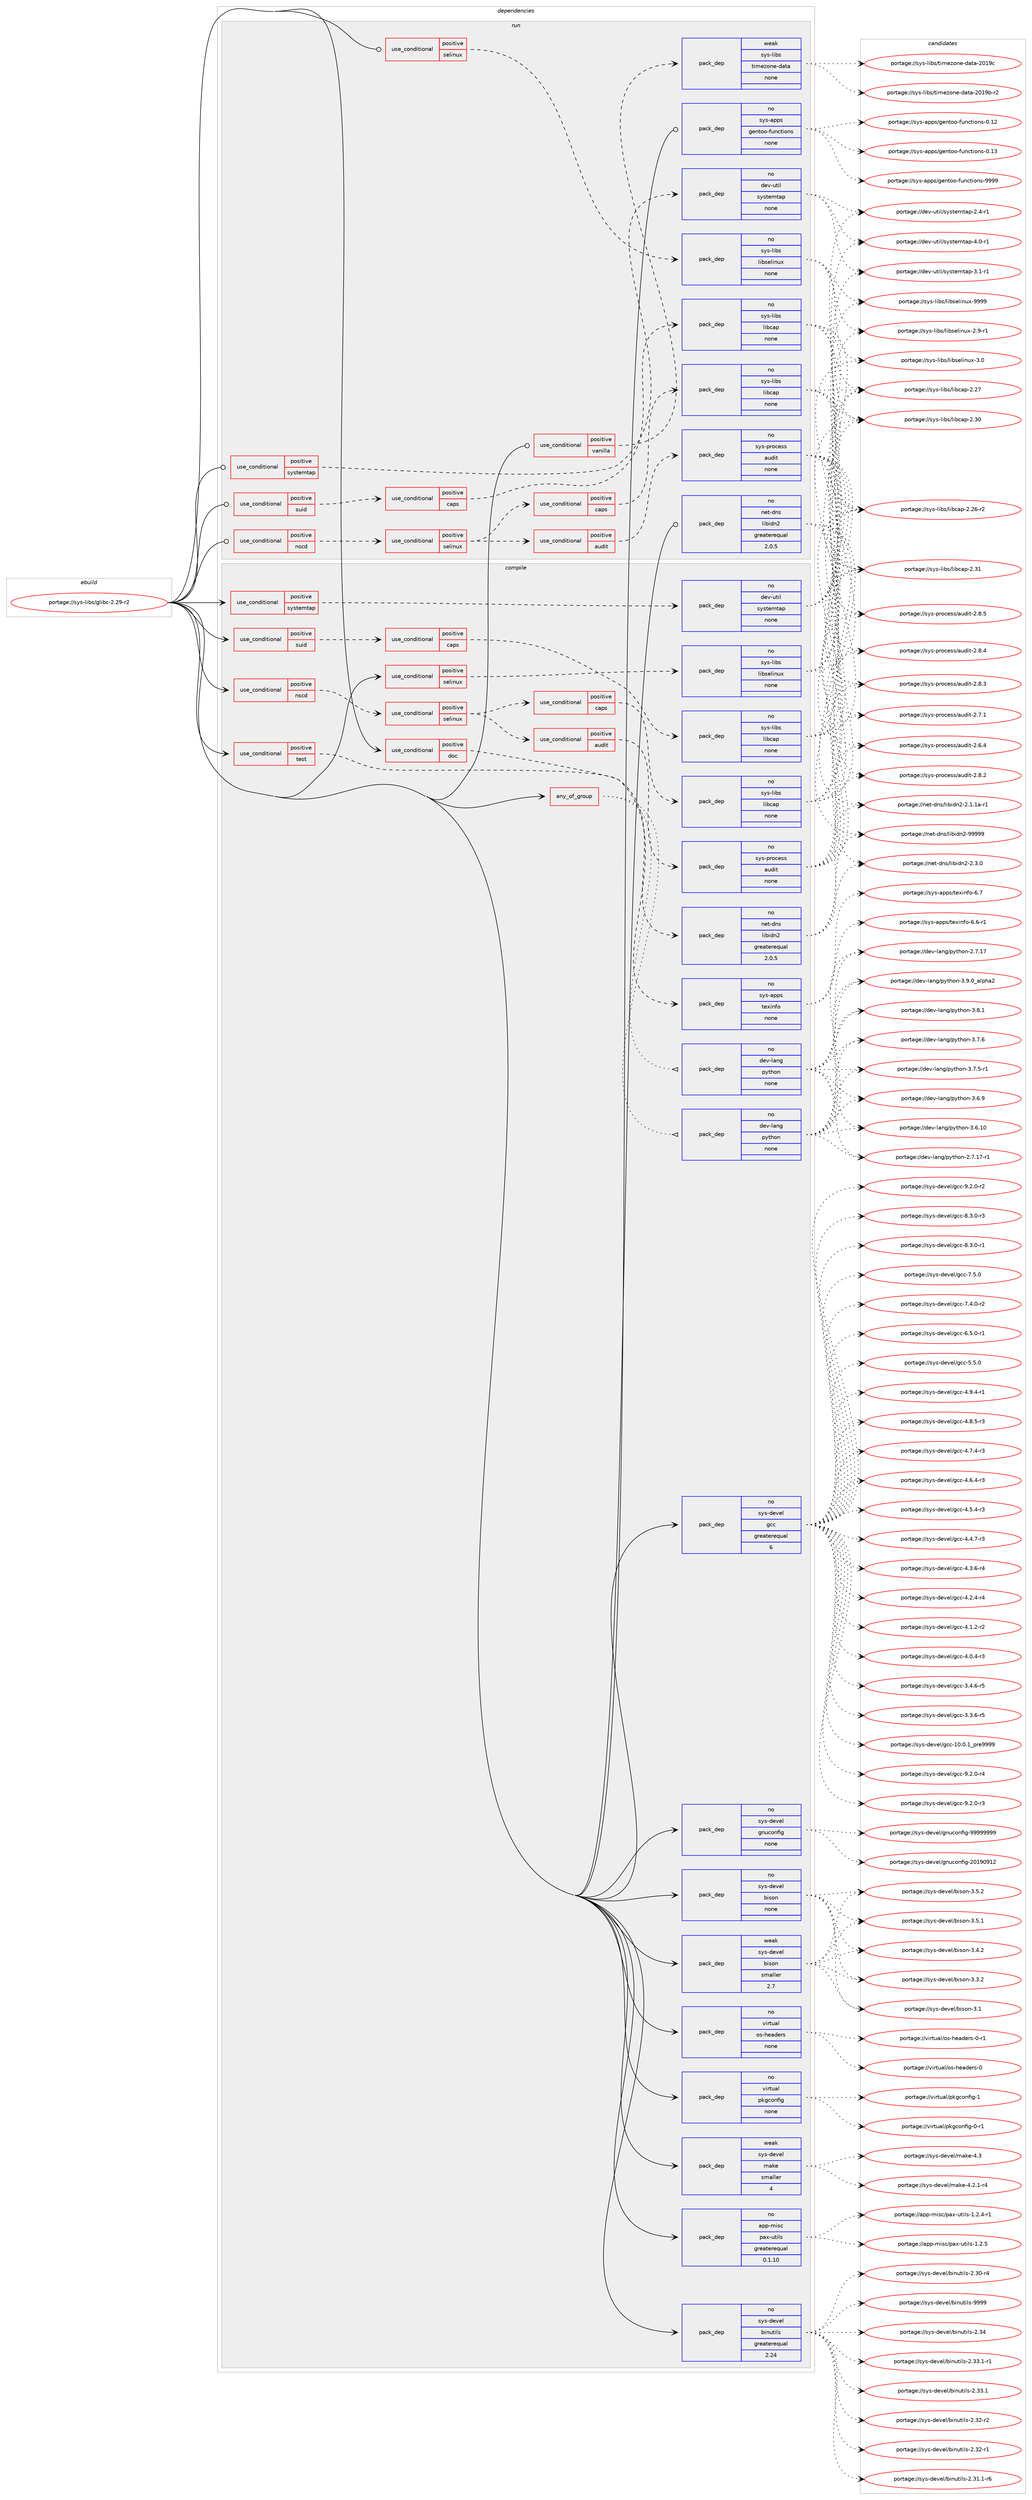 digraph prolog {

# *************
# Graph options
# *************

newrank=true;
concentrate=true;
compound=true;
graph [rankdir=LR,fontname=Helvetica,fontsize=10,ranksep=1.5];#, ranksep=2.5, nodesep=0.2];
edge  [arrowhead=vee];
node  [fontname=Helvetica,fontsize=10];

# **********
# The ebuild
# **********

subgraph cluster_leftcol {
color=gray;
rank=same;
label=<<i>ebuild</i>>;
id [label="portage://sys-libs/glibc-2.29-r2", color=red, width=4, href="../sys-libs/glibc-2.29-r2.svg"];
}

# ****************
# The dependencies
# ****************

subgraph cluster_midcol {
color=gray;
label=<<i>dependencies</i>>;
subgraph cluster_compile {
fillcolor="#eeeeee";
style=filled;
label=<<i>compile</i>>;
subgraph any913 {
dependency42768 [label=<<TABLE BORDER="0" CELLBORDER="1" CELLSPACING="0" CELLPADDING="4"><TR><TD CELLPADDING="10">any_of_group</TD></TR></TABLE>>, shape=none, color=red];subgraph pack33626 {
dependency42769 [label=<<TABLE BORDER="0" CELLBORDER="1" CELLSPACING="0" CELLPADDING="4" WIDTH="220"><TR><TD ROWSPAN="6" CELLPADDING="30">pack_dep</TD></TR><TR><TD WIDTH="110">no</TD></TR><TR><TD>dev-lang</TD></TR><TR><TD>python</TD></TR><TR><TD>none</TD></TR><TR><TD></TD></TR></TABLE>>, shape=none, color=blue];
}
dependency42768:e -> dependency42769:w [weight=20,style="dotted",arrowhead="oinv"];
subgraph pack33627 {
dependency42770 [label=<<TABLE BORDER="0" CELLBORDER="1" CELLSPACING="0" CELLPADDING="4" WIDTH="220"><TR><TD ROWSPAN="6" CELLPADDING="30">pack_dep</TD></TR><TR><TD WIDTH="110">no</TD></TR><TR><TD>dev-lang</TD></TR><TR><TD>python</TD></TR><TR><TD>none</TD></TR><TR><TD></TD></TR></TABLE>>, shape=none, color=blue];
}
dependency42768:e -> dependency42770:w [weight=20,style="dotted",arrowhead="oinv"];
}
id:e -> dependency42768:w [weight=20,style="solid",arrowhead="vee"];
subgraph cond8173 {
dependency42771 [label=<<TABLE BORDER="0" CELLBORDER="1" CELLSPACING="0" CELLPADDING="4"><TR><TD ROWSPAN="3" CELLPADDING="10">use_conditional</TD></TR><TR><TD>positive</TD></TR><TR><TD>doc</TD></TR></TABLE>>, shape=none, color=red];
subgraph pack33628 {
dependency42772 [label=<<TABLE BORDER="0" CELLBORDER="1" CELLSPACING="0" CELLPADDING="4" WIDTH="220"><TR><TD ROWSPAN="6" CELLPADDING="30">pack_dep</TD></TR><TR><TD WIDTH="110">no</TD></TR><TR><TD>sys-apps</TD></TR><TR><TD>texinfo</TD></TR><TR><TD>none</TD></TR><TR><TD></TD></TR></TABLE>>, shape=none, color=blue];
}
dependency42771:e -> dependency42772:w [weight=20,style="dashed",arrowhead="vee"];
}
id:e -> dependency42771:w [weight=20,style="solid",arrowhead="vee"];
subgraph cond8174 {
dependency42773 [label=<<TABLE BORDER="0" CELLBORDER="1" CELLSPACING="0" CELLPADDING="4"><TR><TD ROWSPAN="3" CELLPADDING="10">use_conditional</TD></TR><TR><TD>positive</TD></TR><TR><TD>nscd</TD></TR></TABLE>>, shape=none, color=red];
subgraph cond8175 {
dependency42774 [label=<<TABLE BORDER="0" CELLBORDER="1" CELLSPACING="0" CELLPADDING="4"><TR><TD ROWSPAN="3" CELLPADDING="10">use_conditional</TD></TR><TR><TD>positive</TD></TR><TR><TD>selinux</TD></TR></TABLE>>, shape=none, color=red];
subgraph cond8176 {
dependency42775 [label=<<TABLE BORDER="0" CELLBORDER="1" CELLSPACING="0" CELLPADDING="4"><TR><TD ROWSPAN="3" CELLPADDING="10">use_conditional</TD></TR><TR><TD>positive</TD></TR><TR><TD>audit</TD></TR></TABLE>>, shape=none, color=red];
subgraph pack33629 {
dependency42776 [label=<<TABLE BORDER="0" CELLBORDER="1" CELLSPACING="0" CELLPADDING="4" WIDTH="220"><TR><TD ROWSPAN="6" CELLPADDING="30">pack_dep</TD></TR><TR><TD WIDTH="110">no</TD></TR><TR><TD>sys-process</TD></TR><TR><TD>audit</TD></TR><TR><TD>none</TD></TR><TR><TD></TD></TR></TABLE>>, shape=none, color=blue];
}
dependency42775:e -> dependency42776:w [weight=20,style="dashed",arrowhead="vee"];
}
dependency42774:e -> dependency42775:w [weight=20,style="dashed",arrowhead="vee"];
subgraph cond8177 {
dependency42777 [label=<<TABLE BORDER="0" CELLBORDER="1" CELLSPACING="0" CELLPADDING="4"><TR><TD ROWSPAN="3" CELLPADDING="10">use_conditional</TD></TR><TR><TD>positive</TD></TR><TR><TD>caps</TD></TR></TABLE>>, shape=none, color=red];
subgraph pack33630 {
dependency42778 [label=<<TABLE BORDER="0" CELLBORDER="1" CELLSPACING="0" CELLPADDING="4" WIDTH="220"><TR><TD ROWSPAN="6" CELLPADDING="30">pack_dep</TD></TR><TR><TD WIDTH="110">no</TD></TR><TR><TD>sys-libs</TD></TR><TR><TD>libcap</TD></TR><TR><TD>none</TD></TR><TR><TD></TD></TR></TABLE>>, shape=none, color=blue];
}
dependency42777:e -> dependency42778:w [weight=20,style="dashed",arrowhead="vee"];
}
dependency42774:e -> dependency42777:w [weight=20,style="dashed",arrowhead="vee"];
}
dependency42773:e -> dependency42774:w [weight=20,style="dashed",arrowhead="vee"];
}
id:e -> dependency42773:w [weight=20,style="solid",arrowhead="vee"];
subgraph cond8178 {
dependency42779 [label=<<TABLE BORDER="0" CELLBORDER="1" CELLSPACING="0" CELLPADDING="4"><TR><TD ROWSPAN="3" CELLPADDING="10">use_conditional</TD></TR><TR><TD>positive</TD></TR><TR><TD>selinux</TD></TR></TABLE>>, shape=none, color=red];
subgraph pack33631 {
dependency42780 [label=<<TABLE BORDER="0" CELLBORDER="1" CELLSPACING="0" CELLPADDING="4" WIDTH="220"><TR><TD ROWSPAN="6" CELLPADDING="30">pack_dep</TD></TR><TR><TD WIDTH="110">no</TD></TR><TR><TD>sys-libs</TD></TR><TR><TD>libselinux</TD></TR><TR><TD>none</TD></TR><TR><TD></TD></TR></TABLE>>, shape=none, color=blue];
}
dependency42779:e -> dependency42780:w [weight=20,style="dashed",arrowhead="vee"];
}
id:e -> dependency42779:w [weight=20,style="solid",arrowhead="vee"];
subgraph cond8179 {
dependency42781 [label=<<TABLE BORDER="0" CELLBORDER="1" CELLSPACING="0" CELLPADDING="4"><TR><TD ROWSPAN="3" CELLPADDING="10">use_conditional</TD></TR><TR><TD>positive</TD></TR><TR><TD>suid</TD></TR></TABLE>>, shape=none, color=red];
subgraph cond8180 {
dependency42782 [label=<<TABLE BORDER="0" CELLBORDER="1" CELLSPACING="0" CELLPADDING="4"><TR><TD ROWSPAN="3" CELLPADDING="10">use_conditional</TD></TR><TR><TD>positive</TD></TR><TR><TD>caps</TD></TR></TABLE>>, shape=none, color=red];
subgraph pack33632 {
dependency42783 [label=<<TABLE BORDER="0" CELLBORDER="1" CELLSPACING="0" CELLPADDING="4" WIDTH="220"><TR><TD ROWSPAN="6" CELLPADDING="30">pack_dep</TD></TR><TR><TD WIDTH="110">no</TD></TR><TR><TD>sys-libs</TD></TR><TR><TD>libcap</TD></TR><TR><TD>none</TD></TR><TR><TD></TD></TR></TABLE>>, shape=none, color=blue];
}
dependency42782:e -> dependency42783:w [weight=20,style="dashed",arrowhead="vee"];
}
dependency42781:e -> dependency42782:w [weight=20,style="dashed",arrowhead="vee"];
}
id:e -> dependency42781:w [weight=20,style="solid",arrowhead="vee"];
subgraph cond8181 {
dependency42784 [label=<<TABLE BORDER="0" CELLBORDER="1" CELLSPACING="0" CELLPADDING="4"><TR><TD ROWSPAN="3" CELLPADDING="10">use_conditional</TD></TR><TR><TD>positive</TD></TR><TR><TD>systemtap</TD></TR></TABLE>>, shape=none, color=red];
subgraph pack33633 {
dependency42785 [label=<<TABLE BORDER="0" CELLBORDER="1" CELLSPACING="0" CELLPADDING="4" WIDTH="220"><TR><TD ROWSPAN="6" CELLPADDING="30">pack_dep</TD></TR><TR><TD WIDTH="110">no</TD></TR><TR><TD>dev-util</TD></TR><TR><TD>systemtap</TD></TR><TR><TD>none</TD></TR><TR><TD></TD></TR></TABLE>>, shape=none, color=blue];
}
dependency42784:e -> dependency42785:w [weight=20,style="dashed",arrowhead="vee"];
}
id:e -> dependency42784:w [weight=20,style="solid",arrowhead="vee"];
subgraph cond8182 {
dependency42786 [label=<<TABLE BORDER="0" CELLBORDER="1" CELLSPACING="0" CELLPADDING="4"><TR><TD ROWSPAN="3" CELLPADDING="10">use_conditional</TD></TR><TR><TD>positive</TD></TR><TR><TD>test</TD></TR></TABLE>>, shape=none, color=red];
subgraph pack33634 {
dependency42787 [label=<<TABLE BORDER="0" CELLBORDER="1" CELLSPACING="0" CELLPADDING="4" WIDTH="220"><TR><TD ROWSPAN="6" CELLPADDING="30">pack_dep</TD></TR><TR><TD WIDTH="110">no</TD></TR><TR><TD>net-dns</TD></TR><TR><TD>libidn2</TD></TR><TR><TD>greaterequal</TD></TR><TR><TD>2.0.5</TD></TR></TABLE>>, shape=none, color=blue];
}
dependency42786:e -> dependency42787:w [weight=20,style="dashed",arrowhead="vee"];
}
id:e -> dependency42786:w [weight=20,style="solid",arrowhead="vee"];
subgraph pack33635 {
dependency42788 [label=<<TABLE BORDER="0" CELLBORDER="1" CELLSPACING="0" CELLPADDING="4" WIDTH="220"><TR><TD ROWSPAN="6" CELLPADDING="30">pack_dep</TD></TR><TR><TD WIDTH="110">no</TD></TR><TR><TD>app-misc</TD></TR><TR><TD>pax-utils</TD></TR><TR><TD>greaterequal</TD></TR><TR><TD>0.1.10</TD></TR></TABLE>>, shape=none, color=blue];
}
id:e -> dependency42788:w [weight=20,style="solid",arrowhead="vee"];
subgraph pack33636 {
dependency42789 [label=<<TABLE BORDER="0" CELLBORDER="1" CELLSPACING="0" CELLPADDING="4" WIDTH="220"><TR><TD ROWSPAN="6" CELLPADDING="30">pack_dep</TD></TR><TR><TD WIDTH="110">no</TD></TR><TR><TD>sys-devel</TD></TR><TR><TD>binutils</TD></TR><TR><TD>greaterequal</TD></TR><TR><TD>2.24</TD></TR></TABLE>>, shape=none, color=blue];
}
id:e -> dependency42789:w [weight=20,style="solid",arrowhead="vee"];
subgraph pack33637 {
dependency42790 [label=<<TABLE BORDER="0" CELLBORDER="1" CELLSPACING="0" CELLPADDING="4" WIDTH="220"><TR><TD ROWSPAN="6" CELLPADDING="30">pack_dep</TD></TR><TR><TD WIDTH="110">no</TD></TR><TR><TD>sys-devel</TD></TR><TR><TD>bison</TD></TR><TR><TD>none</TD></TR><TR><TD></TD></TR></TABLE>>, shape=none, color=blue];
}
id:e -> dependency42790:w [weight=20,style="solid",arrowhead="vee"];
subgraph pack33638 {
dependency42791 [label=<<TABLE BORDER="0" CELLBORDER="1" CELLSPACING="0" CELLPADDING="4" WIDTH="220"><TR><TD ROWSPAN="6" CELLPADDING="30">pack_dep</TD></TR><TR><TD WIDTH="110">no</TD></TR><TR><TD>sys-devel</TD></TR><TR><TD>gcc</TD></TR><TR><TD>greaterequal</TD></TR><TR><TD>6</TD></TR></TABLE>>, shape=none, color=blue];
}
id:e -> dependency42791:w [weight=20,style="solid",arrowhead="vee"];
subgraph pack33639 {
dependency42792 [label=<<TABLE BORDER="0" CELLBORDER="1" CELLSPACING="0" CELLPADDING="4" WIDTH="220"><TR><TD ROWSPAN="6" CELLPADDING="30">pack_dep</TD></TR><TR><TD WIDTH="110">no</TD></TR><TR><TD>sys-devel</TD></TR><TR><TD>gnuconfig</TD></TR><TR><TD>none</TD></TR><TR><TD></TD></TR></TABLE>>, shape=none, color=blue];
}
id:e -> dependency42792:w [weight=20,style="solid",arrowhead="vee"];
subgraph pack33640 {
dependency42793 [label=<<TABLE BORDER="0" CELLBORDER="1" CELLSPACING="0" CELLPADDING="4" WIDTH="220"><TR><TD ROWSPAN="6" CELLPADDING="30">pack_dep</TD></TR><TR><TD WIDTH="110">no</TD></TR><TR><TD>virtual</TD></TR><TR><TD>os-headers</TD></TR><TR><TD>none</TD></TR><TR><TD></TD></TR></TABLE>>, shape=none, color=blue];
}
id:e -> dependency42793:w [weight=20,style="solid",arrowhead="vee"];
subgraph pack33641 {
dependency42794 [label=<<TABLE BORDER="0" CELLBORDER="1" CELLSPACING="0" CELLPADDING="4" WIDTH="220"><TR><TD ROWSPAN="6" CELLPADDING="30">pack_dep</TD></TR><TR><TD WIDTH="110">no</TD></TR><TR><TD>virtual</TD></TR><TR><TD>pkgconfig</TD></TR><TR><TD>none</TD></TR><TR><TD></TD></TR></TABLE>>, shape=none, color=blue];
}
id:e -> dependency42794:w [weight=20,style="solid",arrowhead="vee"];
subgraph pack33642 {
dependency42795 [label=<<TABLE BORDER="0" CELLBORDER="1" CELLSPACING="0" CELLPADDING="4" WIDTH="220"><TR><TD ROWSPAN="6" CELLPADDING="30">pack_dep</TD></TR><TR><TD WIDTH="110">weak</TD></TR><TR><TD>sys-devel</TD></TR><TR><TD>bison</TD></TR><TR><TD>smaller</TD></TR><TR><TD>2.7</TD></TR></TABLE>>, shape=none, color=blue];
}
id:e -> dependency42795:w [weight=20,style="solid",arrowhead="vee"];
subgraph pack33643 {
dependency42796 [label=<<TABLE BORDER="0" CELLBORDER="1" CELLSPACING="0" CELLPADDING="4" WIDTH="220"><TR><TD ROWSPAN="6" CELLPADDING="30">pack_dep</TD></TR><TR><TD WIDTH="110">weak</TD></TR><TR><TD>sys-devel</TD></TR><TR><TD>make</TD></TR><TR><TD>smaller</TD></TR><TR><TD>4</TD></TR></TABLE>>, shape=none, color=blue];
}
id:e -> dependency42796:w [weight=20,style="solid",arrowhead="vee"];
}
subgraph cluster_compileandrun {
fillcolor="#eeeeee";
style=filled;
label=<<i>compile and run</i>>;
}
subgraph cluster_run {
fillcolor="#eeeeee";
style=filled;
label=<<i>run</i>>;
subgraph cond8183 {
dependency42797 [label=<<TABLE BORDER="0" CELLBORDER="1" CELLSPACING="0" CELLPADDING="4"><TR><TD ROWSPAN="3" CELLPADDING="10">use_conditional</TD></TR><TR><TD>positive</TD></TR><TR><TD>nscd</TD></TR></TABLE>>, shape=none, color=red];
subgraph cond8184 {
dependency42798 [label=<<TABLE BORDER="0" CELLBORDER="1" CELLSPACING="0" CELLPADDING="4"><TR><TD ROWSPAN="3" CELLPADDING="10">use_conditional</TD></TR><TR><TD>positive</TD></TR><TR><TD>selinux</TD></TR></TABLE>>, shape=none, color=red];
subgraph cond8185 {
dependency42799 [label=<<TABLE BORDER="0" CELLBORDER="1" CELLSPACING="0" CELLPADDING="4"><TR><TD ROWSPAN="3" CELLPADDING="10">use_conditional</TD></TR><TR><TD>positive</TD></TR><TR><TD>audit</TD></TR></TABLE>>, shape=none, color=red];
subgraph pack33644 {
dependency42800 [label=<<TABLE BORDER="0" CELLBORDER="1" CELLSPACING="0" CELLPADDING="4" WIDTH="220"><TR><TD ROWSPAN="6" CELLPADDING="30">pack_dep</TD></TR><TR><TD WIDTH="110">no</TD></TR><TR><TD>sys-process</TD></TR><TR><TD>audit</TD></TR><TR><TD>none</TD></TR><TR><TD></TD></TR></TABLE>>, shape=none, color=blue];
}
dependency42799:e -> dependency42800:w [weight=20,style="dashed",arrowhead="vee"];
}
dependency42798:e -> dependency42799:w [weight=20,style="dashed",arrowhead="vee"];
subgraph cond8186 {
dependency42801 [label=<<TABLE BORDER="0" CELLBORDER="1" CELLSPACING="0" CELLPADDING="4"><TR><TD ROWSPAN="3" CELLPADDING="10">use_conditional</TD></TR><TR><TD>positive</TD></TR><TR><TD>caps</TD></TR></TABLE>>, shape=none, color=red];
subgraph pack33645 {
dependency42802 [label=<<TABLE BORDER="0" CELLBORDER="1" CELLSPACING="0" CELLPADDING="4" WIDTH="220"><TR><TD ROWSPAN="6" CELLPADDING="30">pack_dep</TD></TR><TR><TD WIDTH="110">no</TD></TR><TR><TD>sys-libs</TD></TR><TR><TD>libcap</TD></TR><TR><TD>none</TD></TR><TR><TD></TD></TR></TABLE>>, shape=none, color=blue];
}
dependency42801:e -> dependency42802:w [weight=20,style="dashed",arrowhead="vee"];
}
dependency42798:e -> dependency42801:w [weight=20,style="dashed",arrowhead="vee"];
}
dependency42797:e -> dependency42798:w [weight=20,style="dashed",arrowhead="vee"];
}
id:e -> dependency42797:w [weight=20,style="solid",arrowhead="odot"];
subgraph cond8187 {
dependency42803 [label=<<TABLE BORDER="0" CELLBORDER="1" CELLSPACING="0" CELLPADDING="4"><TR><TD ROWSPAN="3" CELLPADDING="10">use_conditional</TD></TR><TR><TD>positive</TD></TR><TR><TD>selinux</TD></TR></TABLE>>, shape=none, color=red];
subgraph pack33646 {
dependency42804 [label=<<TABLE BORDER="0" CELLBORDER="1" CELLSPACING="0" CELLPADDING="4" WIDTH="220"><TR><TD ROWSPAN="6" CELLPADDING="30">pack_dep</TD></TR><TR><TD WIDTH="110">no</TD></TR><TR><TD>sys-libs</TD></TR><TR><TD>libselinux</TD></TR><TR><TD>none</TD></TR><TR><TD></TD></TR></TABLE>>, shape=none, color=blue];
}
dependency42803:e -> dependency42804:w [weight=20,style="dashed",arrowhead="vee"];
}
id:e -> dependency42803:w [weight=20,style="solid",arrowhead="odot"];
subgraph cond8188 {
dependency42805 [label=<<TABLE BORDER="0" CELLBORDER="1" CELLSPACING="0" CELLPADDING="4"><TR><TD ROWSPAN="3" CELLPADDING="10">use_conditional</TD></TR><TR><TD>positive</TD></TR><TR><TD>suid</TD></TR></TABLE>>, shape=none, color=red];
subgraph cond8189 {
dependency42806 [label=<<TABLE BORDER="0" CELLBORDER="1" CELLSPACING="0" CELLPADDING="4"><TR><TD ROWSPAN="3" CELLPADDING="10">use_conditional</TD></TR><TR><TD>positive</TD></TR><TR><TD>caps</TD></TR></TABLE>>, shape=none, color=red];
subgraph pack33647 {
dependency42807 [label=<<TABLE BORDER="0" CELLBORDER="1" CELLSPACING="0" CELLPADDING="4" WIDTH="220"><TR><TD ROWSPAN="6" CELLPADDING="30">pack_dep</TD></TR><TR><TD WIDTH="110">no</TD></TR><TR><TD>sys-libs</TD></TR><TR><TD>libcap</TD></TR><TR><TD>none</TD></TR><TR><TD></TD></TR></TABLE>>, shape=none, color=blue];
}
dependency42806:e -> dependency42807:w [weight=20,style="dashed",arrowhead="vee"];
}
dependency42805:e -> dependency42806:w [weight=20,style="dashed",arrowhead="vee"];
}
id:e -> dependency42805:w [weight=20,style="solid",arrowhead="odot"];
subgraph cond8190 {
dependency42808 [label=<<TABLE BORDER="0" CELLBORDER="1" CELLSPACING="0" CELLPADDING="4"><TR><TD ROWSPAN="3" CELLPADDING="10">use_conditional</TD></TR><TR><TD>positive</TD></TR><TR><TD>systemtap</TD></TR></TABLE>>, shape=none, color=red];
subgraph pack33648 {
dependency42809 [label=<<TABLE BORDER="0" CELLBORDER="1" CELLSPACING="0" CELLPADDING="4" WIDTH="220"><TR><TD ROWSPAN="6" CELLPADDING="30">pack_dep</TD></TR><TR><TD WIDTH="110">no</TD></TR><TR><TD>dev-util</TD></TR><TR><TD>systemtap</TD></TR><TR><TD>none</TD></TR><TR><TD></TD></TR></TABLE>>, shape=none, color=blue];
}
dependency42808:e -> dependency42809:w [weight=20,style="dashed",arrowhead="vee"];
}
id:e -> dependency42808:w [weight=20,style="solid",arrowhead="odot"];
subgraph cond8191 {
dependency42810 [label=<<TABLE BORDER="0" CELLBORDER="1" CELLSPACING="0" CELLPADDING="4"><TR><TD ROWSPAN="3" CELLPADDING="10">use_conditional</TD></TR><TR><TD>positive</TD></TR><TR><TD>vanilla</TD></TR></TABLE>>, shape=none, color=red];
subgraph pack33649 {
dependency42811 [label=<<TABLE BORDER="0" CELLBORDER="1" CELLSPACING="0" CELLPADDING="4" WIDTH="220"><TR><TD ROWSPAN="6" CELLPADDING="30">pack_dep</TD></TR><TR><TD WIDTH="110">weak</TD></TR><TR><TD>sys-libs</TD></TR><TR><TD>timezone-data</TD></TR><TR><TD>none</TD></TR><TR><TD></TD></TR></TABLE>>, shape=none, color=blue];
}
dependency42810:e -> dependency42811:w [weight=20,style="dashed",arrowhead="vee"];
}
id:e -> dependency42810:w [weight=20,style="solid",arrowhead="odot"];
subgraph pack33650 {
dependency42812 [label=<<TABLE BORDER="0" CELLBORDER="1" CELLSPACING="0" CELLPADDING="4" WIDTH="220"><TR><TD ROWSPAN="6" CELLPADDING="30">pack_dep</TD></TR><TR><TD WIDTH="110">no</TD></TR><TR><TD>net-dns</TD></TR><TR><TD>libidn2</TD></TR><TR><TD>greaterequal</TD></TR><TR><TD>2.0.5</TD></TR></TABLE>>, shape=none, color=blue];
}
id:e -> dependency42812:w [weight=20,style="solid",arrowhead="odot"];
subgraph pack33651 {
dependency42813 [label=<<TABLE BORDER="0" CELLBORDER="1" CELLSPACING="0" CELLPADDING="4" WIDTH="220"><TR><TD ROWSPAN="6" CELLPADDING="30">pack_dep</TD></TR><TR><TD WIDTH="110">no</TD></TR><TR><TD>sys-apps</TD></TR><TR><TD>gentoo-functions</TD></TR><TR><TD>none</TD></TR><TR><TD></TD></TR></TABLE>>, shape=none, color=blue];
}
id:e -> dependency42813:w [weight=20,style="solid",arrowhead="odot"];
}
}

# **************
# The candidates
# **************

subgraph cluster_choices {
rank=same;
color=gray;
label=<<i>candidates</i>>;

subgraph choice33626 {
color=black;
nodesep=1;
choice10010111845108971101034711212111610411111045514657464895971081121049750 [label="portage://dev-lang/python-3.9.0_alpha2", color=red, width=4,href="../dev-lang/python-3.9.0_alpha2.svg"];
choice100101118451089711010347112121116104111110455146564649 [label="portage://dev-lang/python-3.8.1", color=red, width=4,href="../dev-lang/python-3.8.1.svg"];
choice100101118451089711010347112121116104111110455146554654 [label="portage://dev-lang/python-3.7.6", color=red, width=4,href="../dev-lang/python-3.7.6.svg"];
choice1001011184510897110103471121211161041111104551465546534511449 [label="portage://dev-lang/python-3.7.5-r1", color=red, width=4,href="../dev-lang/python-3.7.5-r1.svg"];
choice100101118451089711010347112121116104111110455146544657 [label="portage://dev-lang/python-3.6.9", color=red, width=4,href="../dev-lang/python-3.6.9.svg"];
choice10010111845108971101034711212111610411111045514654464948 [label="portage://dev-lang/python-3.6.10", color=red, width=4,href="../dev-lang/python-3.6.10.svg"];
choice100101118451089711010347112121116104111110455046554649554511449 [label="portage://dev-lang/python-2.7.17-r1", color=red, width=4,href="../dev-lang/python-2.7.17-r1.svg"];
choice10010111845108971101034711212111610411111045504655464955 [label="portage://dev-lang/python-2.7.17", color=red, width=4,href="../dev-lang/python-2.7.17.svg"];
dependency42769:e -> choice10010111845108971101034711212111610411111045514657464895971081121049750:w [style=dotted,weight="100"];
dependency42769:e -> choice100101118451089711010347112121116104111110455146564649:w [style=dotted,weight="100"];
dependency42769:e -> choice100101118451089711010347112121116104111110455146554654:w [style=dotted,weight="100"];
dependency42769:e -> choice1001011184510897110103471121211161041111104551465546534511449:w [style=dotted,weight="100"];
dependency42769:e -> choice100101118451089711010347112121116104111110455146544657:w [style=dotted,weight="100"];
dependency42769:e -> choice10010111845108971101034711212111610411111045514654464948:w [style=dotted,weight="100"];
dependency42769:e -> choice100101118451089711010347112121116104111110455046554649554511449:w [style=dotted,weight="100"];
dependency42769:e -> choice10010111845108971101034711212111610411111045504655464955:w [style=dotted,weight="100"];
}
subgraph choice33627 {
color=black;
nodesep=1;
choice10010111845108971101034711212111610411111045514657464895971081121049750 [label="portage://dev-lang/python-3.9.0_alpha2", color=red, width=4,href="../dev-lang/python-3.9.0_alpha2.svg"];
choice100101118451089711010347112121116104111110455146564649 [label="portage://dev-lang/python-3.8.1", color=red, width=4,href="../dev-lang/python-3.8.1.svg"];
choice100101118451089711010347112121116104111110455146554654 [label="portage://dev-lang/python-3.7.6", color=red, width=4,href="../dev-lang/python-3.7.6.svg"];
choice1001011184510897110103471121211161041111104551465546534511449 [label="portage://dev-lang/python-3.7.5-r1", color=red, width=4,href="../dev-lang/python-3.7.5-r1.svg"];
choice100101118451089711010347112121116104111110455146544657 [label="portage://dev-lang/python-3.6.9", color=red, width=4,href="../dev-lang/python-3.6.9.svg"];
choice10010111845108971101034711212111610411111045514654464948 [label="portage://dev-lang/python-3.6.10", color=red, width=4,href="../dev-lang/python-3.6.10.svg"];
choice100101118451089711010347112121116104111110455046554649554511449 [label="portage://dev-lang/python-2.7.17-r1", color=red, width=4,href="../dev-lang/python-2.7.17-r1.svg"];
choice10010111845108971101034711212111610411111045504655464955 [label="portage://dev-lang/python-2.7.17", color=red, width=4,href="../dev-lang/python-2.7.17.svg"];
dependency42770:e -> choice10010111845108971101034711212111610411111045514657464895971081121049750:w [style=dotted,weight="100"];
dependency42770:e -> choice100101118451089711010347112121116104111110455146564649:w [style=dotted,weight="100"];
dependency42770:e -> choice100101118451089711010347112121116104111110455146554654:w [style=dotted,weight="100"];
dependency42770:e -> choice1001011184510897110103471121211161041111104551465546534511449:w [style=dotted,weight="100"];
dependency42770:e -> choice100101118451089711010347112121116104111110455146544657:w [style=dotted,weight="100"];
dependency42770:e -> choice10010111845108971101034711212111610411111045514654464948:w [style=dotted,weight="100"];
dependency42770:e -> choice100101118451089711010347112121116104111110455046554649554511449:w [style=dotted,weight="100"];
dependency42770:e -> choice10010111845108971101034711212111610411111045504655464955:w [style=dotted,weight="100"];
}
subgraph choice33628 {
color=black;
nodesep=1;
choice11512111545971121121154711610112010511010211145544655 [label="portage://sys-apps/texinfo-6.7", color=red, width=4,href="../sys-apps/texinfo-6.7.svg"];
choice115121115459711211211547116101120105110102111455446544511449 [label="portage://sys-apps/texinfo-6.6-r1", color=red, width=4,href="../sys-apps/texinfo-6.6-r1.svg"];
dependency42772:e -> choice11512111545971121121154711610112010511010211145544655:w [style=dotted,weight="100"];
dependency42772:e -> choice115121115459711211211547116101120105110102111455446544511449:w [style=dotted,weight="100"];
}
subgraph choice33629 {
color=black;
nodesep=1;
choice11512111545112114111991011151154797117100105116455046564653 [label="portage://sys-process/audit-2.8.5", color=red, width=4,href="../sys-process/audit-2.8.5.svg"];
choice11512111545112114111991011151154797117100105116455046564652 [label="portage://sys-process/audit-2.8.4", color=red, width=4,href="../sys-process/audit-2.8.4.svg"];
choice11512111545112114111991011151154797117100105116455046564651 [label="portage://sys-process/audit-2.8.3", color=red, width=4,href="../sys-process/audit-2.8.3.svg"];
choice11512111545112114111991011151154797117100105116455046564650 [label="portage://sys-process/audit-2.8.2", color=red, width=4,href="../sys-process/audit-2.8.2.svg"];
choice11512111545112114111991011151154797117100105116455046554649 [label="portage://sys-process/audit-2.7.1", color=red, width=4,href="../sys-process/audit-2.7.1.svg"];
choice11512111545112114111991011151154797117100105116455046544652 [label="portage://sys-process/audit-2.6.4", color=red, width=4,href="../sys-process/audit-2.6.4.svg"];
dependency42776:e -> choice11512111545112114111991011151154797117100105116455046564653:w [style=dotted,weight="100"];
dependency42776:e -> choice11512111545112114111991011151154797117100105116455046564652:w [style=dotted,weight="100"];
dependency42776:e -> choice11512111545112114111991011151154797117100105116455046564651:w [style=dotted,weight="100"];
dependency42776:e -> choice11512111545112114111991011151154797117100105116455046564650:w [style=dotted,weight="100"];
dependency42776:e -> choice11512111545112114111991011151154797117100105116455046554649:w [style=dotted,weight="100"];
dependency42776:e -> choice11512111545112114111991011151154797117100105116455046544652:w [style=dotted,weight="100"];
}
subgraph choice33630 {
color=black;
nodesep=1;
choice1151211154510810598115471081059899971124550465149 [label="portage://sys-libs/libcap-2.31", color=red, width=4,href="../sys-libs/libcap-2.31.svg"];
choice1151211154510810598115471081059899971124550465148 [label="portage://sys-libs/libcap-2.30", color=red, width=4,href="../sys-libs/libcap-2.30.svg"];
choice1151211154510810598115471081059899971124550465055 [label="portage://sys-libs/libcap-2.27", color=red, width=4,href="../sys-libs/libcap-2.27.svg"];
choice11512111545108105981154710810598999711245504650544511450 [label="portage://sys-libs/libcap-2.26-r2", color=red, width=4,href="../sys-libs/libcap-2.26-r2.svg"];
dependency42778:e -> choice1151211154510810598115471081059899971124550465149:w [style=dotted,weight="100"];
dependency42778:e -> choice1151211154510810598115471081059899971124550465148:w [style=dotted,weight="100"];
dependency42778:e -> choice1151211154510810598115471081059899971124550465055:w [style=dotted,weight="100"];
dependency42778:e -> choice11512111545108105981154710810598999711245504650544511450:w [style=dotted,weight="100"];
}
subgraph choice33631 {
color=black;
nodesep=1;
choice115121115451081059811547108105981151011081051101171204557575757 [label="portage://sys-libs/libselinux-9999", color=red, width=4,href="../sys-libs/libselinux-9999.svg"];
choice1151211154510810598115471081059811510110810511011712045514648 [label="portage://sys-libs/libselinux-3.0", color=red, width=4,href="../sys-libs/libselinux-3.0.svg"];
choice11512111545108105981154710810598115101108105110117120455046574511449 [label="portage://sys-libs/libselinux-2.9-r1", color=red, width=4,href="../sys-libs/libselinux-2.9-r1.svg"];
dependency42780:e -> choice115121115451081059811547108105981151011081051101171204557575757:w [style=dotted,weight="100"];
dependency42780:e -> choice1151211154510810598115471081059811510110810511011712045514648:w [style=dotted,weight="100"];
dependency42780:e -> choice11512111545108105981154710810598115101108105110117120455046574511449:w [style=dotted,weight="100"];
}
subgraph choice33632 {
color=black;
nodesep=1;
choice1151211154510810598115471081059899971124550465149 [label="portage://sys-libs/libcap-2.31", color=red, width=4,href="../sys-libs/libcap-2.31.svg"];
choice1151211154510810598115471081059899971124550465148 [label="portage://sys-libs/libcap-2.30", color=red, width=4,href="../sys-libs/libcap-2.30.svg"];
choice1151211154510810598115471081059899971124550465055 [label="portage://sys-libs/libcap-2.27", color=red, width=4,href="../sys-libs/libcap-2.27.svg"];
choice11512111545108105981154710810598999711245504650544511450 [label="portage://sys-libs/libcap-2.26-r2", color=red, width=4,href="../sys-libs/libcap-2.26-r2.svg"];
dependency42783:e -> choice1151211154510810598115471081059899971124550465149:w [style=dotted,weight="100"];
dependency42783:e -> choice1151211154510810598115471081059899971124550465148:w [style=dotted,weight="100"];
dependency42783:e -> choice1151211154510810598115471081059899971124550465055:w [style=dotted,weight="100"];
dependency42783:e -> choice11512111545108105981154710810598999711245504650544511450:w [style=dotted,weight="100"];
}
subgraph choice33633 {
color=black;
nodesep=1;
choice100101118451171161051084711512111511610110911697112455246484511449 [label="portage://dev-util/systemtap-4.0-r1", color=red, width=4,href="../dev-util/systemtap-4.0-r1.svg"];
choice100101118451171161051084711512111511610110911697112455146494511449 [label="portage://dev-util/systemtap-3.1-r1", color=red, width=4,href="../dev-util/systemtap-3.1-r1.svg"];
choice100101118451171161051084711512111511610110911697112455046524511449 [label="portage://dev-util/systemtap-2.4-r1", color=red, width=4,href="../dev-util/systemtap-2.4-r1.svg"];
dependency42785:e -> choice100101118451171161051084711512111511610110911697112455246484511449:w [style=dotted,weight="100"];
dependency42785:e -> choice100101118451171161051084711512111511610110911697112455146494511449:w [style=dotted,weight="100"];
dependency42785:e -> choice100101118451171161051084711512111511610110911697112455046524511449:w [style=dotted,weight="100"];
}
subgraph choice33634 {
color=black;
nodesep=1;
choice11010111645100110115471081059810510011050455757575757 [label="portage://net-dns/libidn2-99999", color=red, width=4,href="../net-dns/libidn2-99999.svg"];
choice11010111645100110115471081059810510011050455046514648 [label="portage://net-dns/libidn2-2.3.0", color=red, width=4,href="../net-dns/libidn2-2.3.0.svg"];
choice11010111645100110115471081059810510011050455046494649974511449 [label="portage://net-dns/libidn2-2.1.1a-r1", color=red, width=4,href="../net-dns/libidn2-2.1.1a-r1.svg"];
dependency42787:e -> choice11010111645100110115471081059810510011050455757575757:w [style=dotted,weight="100"];
dependency42787:e -> choice11010111645100110115471081059810510011050455046514648:w [style=dotted,weight="100"];
dependency42787:e -> choice11010111645100110115471081059810510011050455046494649974511449:w [style=dotted,weight="100"];
}
subgraph choice33635 {
color=black;
nodesep=1;
choice971121124510910511599471129712045117116105108115454946504653 [label="portage://app-misc/pax-utils-1.2.5", color=red, width=4,href="../app-misc/pax-utils-1.2.5.svg"];
choice9711211245109105115994711297120451171161051081154549465046524511449 [label="portage://app-misc/pax-utils-1.2.4-r1", color=red, width=4,href="../app-misc/pax-utils-1.2.4-r1.svg"];
dependency42788:e -> choice971121124510910511599471129712045117116105108115454946504653:w [style=dotted,weight="100"];
dependency42788:e -> choice9711211245109105115994711297120451171161051081154549465046524511449:w [style=dotted,weight="100"];
}
subgraph choice33636 {
color=black;
nodesep=1;
choice1151211154510010111810110847981051101171161051081154557575757 [label="portage://sys-devel/binutils-9999", color=red, width=4,href="../sys-devel/binutils-9999.svg"];
choice1151211154510010111810110847981051101171161051081154550465152 [label="portage://sys-devel/binutils-2.34", color=red, width=4,href="../sys-devel/binutils-2.34.svg"];
choice115121115451001011181011084798105110117116105108115455046515146494511449 [label="portage://sys-devel/binutils-2.33.1-r1", color=red, width=4,href="../sys-devel/binutils-2.33.1-r1.svg"];
choice11512111545100101118101108479810511011711610510811545504651514649 [label="portage://sys-devel/binutils-2.33.1", color=red, width=4,href="../sys-devel/binutils-2.33.1.svg"];
choice11512111545100101118101108479810511011711610510811545504651504511450 [label="portage://sys-devel/binutils-2.32-r2", color=red, width=4,href="../sys-devel/binutils-2.32-r2.svg"];
choice11512111545100101118101108479810511011711610510811545504651504511449 [label="portage://sys-devel/binutils-2.32-r1", color=red, width=4,href="../sys-devel/binutils-2.32-r1.svg"];
choice115121115451001011181011084798105110117116105108115455046514946494511454 [label="portage://sys-devel/binutils-2.31.1-r6", color=red, width=4,href="../sys-devel/binutils-2.31.1-r6.svg"];
choice11512111545100101118101108479810511011711610510811545504651484511452 [label="portage://sys-devel/binutils-2.30-r4", color=red, width=4,href="../sys-devel/binutils-2.30-r4.svg"];
dependency42789:e -> choice1151211154510010111810110847981051101171161051081154557575757:w [style=dotted,weight="100"];
dependency42789:e -> choice1151211154510010111810110847981051101171161051081154550465152:w [style=dotted,weight="100"];
dependency42789:e -> choice115121115451001011181011084798105110117116105108115455046515146494511449:w [style=dotted,weight="100"];
dependency42789:e -> choice11512111545100101118101108479810511011711610510811545504651514649:w [style=dotted,weight="100"];
dependency42789:e -> choice11512111545100101118101108479810511011711610510811545504651504511450:w [style=dotted,weight="100"];
dependency42789:e -> choice11512111545100101118101108479810511011711610510811545504651504511449:w [style=dotted,weight="100"];
dependency42789:e -> choice115121115451001011181011084798105110117116105108115455046514946494511454:w [style=dotted,weight="100"];
dependency42789:e -> choice11512111545100101118101108479810511011711610510811545504651484511452:w [style=dotted,weight="100"];
}
subgraph choice33637 {
color=black;
nodesep=1;
choice115121115451001011181011084798105115111110455146534650 [label="portage://sys-devel/bison-3.5.2", color=red, width=4,href="../sys-devel/bison-3.5.2.svg"];
choice115121115451001011181011084798105115111110455146534649 [label="portage://sys-devel/bison-3.5.1", color=red, width=4,href="../sys-devel/bison-3.5.1.svg"];
choice115121115451001011181011084798105115111110455146524650 [label="portage://sys-devel/bison-3.4.2", color=red, width=4,href="../sys-devel/bison-3.4.2.svg"];
choice115121115451001011181011084798105115111110455146514650 [label="portage://sys-devel/bison-3.3.2", color=red, width=4,href="../sys-devel/bison-3.3.2.svg"];
choice11512111545100101118101108479810511511111045514649 [label="portage://sys-devel/bison-3.1", color=red, width=4,href="../sys-devel/bison-3.1.svg"];
dependency42790:e -> choice115121115451001011181011084798105115111110455146534650:w [style=dotted,weight="100"];
dependency42790:e -> choice115121115451001011181011084798105115111110455146534649:w [style=dotted,weight="100"];
dependency42790:e -> choice115121115451001011181011084798105115111110455146524650:w [style=dotted,weight="100"];
dependency42790:e -> choice115121115451001011181011084798105115111110455146514650:w [style=dotted,weight="100"];
dependency42790:e -> choice11512111545100101118101108479810511511111045514649:w [style=dotted,weight="100"];
}
subgraph choice33638 {
color=black;
nodesep=1;
choice115121115451001011181011084710399994557465046484511452 [label="portage://sys-devel/gcc-9.2.0-r4", color=red, width=4,href="../sys-devel/gcc-9.2.0-r4.svg"];
choice115121115451001011181011084710399994557465046484511451 [label="portage://sys-devel/gcc-9.2.0-r3", color=red, width=4,href="../sys-devel/gcc-9.2.0-r3.svg"];
choice115121115451001011181011084710399994557465046484511450 [label="portage://sys-devel/gcc-9.2.0-r2", color=red, width=4,href="../sys-devel/gcc-9.2.0-r2.svg"];
choice115121115451001011181011084710399994556465146484511451 [label="portage://sys-devel/gcc-8.3.0-r3", color=red, width=4,href="../sys-devel/gcc-8.3.0-r3.svg"];
choice115121115451001011181011084710399994556465146484511449 [label="portage://sys-devel/gcc-8.3.0-r1", color=red, width=4,href="../sys-devel/gcc-8.3.0-r1.svg"];
choice11512111545100101118101108471039999455546534648 [label="portage://sys-devel/gcc-7.5.0", color=red, width=4,href="../sys-devel/gcc-7.5.0.svg"];
choice115121115451001011181011084710399994555465246484511450 [label="portage://sys-devel/gcc-7.4.0-r2", color=red, width=4,href="../sys-devel/gcc-7.4.0-r2.svg"];
choice115121115451001011181011084710399994554465346484511449 [label="portage://sys-devel/gcc-6.5.0-r1", color=red, width=4,href="../sys-devel/gcc-6.5.0-r1.svg"];
choice11512111545100101118101108471039999455346534648 [label="portage://sys-devel/gcc-5.5.0", color=red, width=4,href="../sys-devel/gcc-5.5.0.svg"];
choice115121115451001011181011084710399994552465746524511449 [label="portage://sys-devel/gcc-4.9.4-r1", color=red, width=4,href="../sys-devel/gcc-4.9.4-r1.svg"];
choice115121115451001011181011084710399994552465646534511451 [label="portage://sys-devel/gcc-4.8.5-r3", color=red, width=4,href="../sys-devel/gcc-4.8.5-r3.svg"];
choice115121115451001011181011084710399994552465546524511451 [label="portage://sys-devel/gcc-4.7.4-r3", color=red, width=4,href="../sys-devel/gcc-4.7.4-r3.svg"];
choice115121115451001011181011084710399994552465446524511451 [label="portage://sys-devel/gcc-4.6.4-r3", color=red, width=4,href="../sys-devel/gcc-4.6.4-r3.svg"];
choice115121115451001011181011084710399994552465346524511451 [label="portage://sys-devel/gcc-4.5.4-r3", color=red, width=4,href="../sys-devel/gcc-4.5.4-r3.svg"];
choice115121115451001011181011084710399994552465246554511451 [label="portage://sys-devel/gcc-4.4.7-r3", color=red, width=4,href="../sys-devel/gcc-4.4.7-r3.svg"];
choice115121115451001011181011084710399994552465146544511452 [label="portage://sys-devel/gcc-4.3.6-r4", color=red, width=4,href="../sys-devel/gcc-4.3.6-r4.svg"];
choice115121115451001011181011084710399994552465046524511452 [label="portage://sys-devel/gcc-4.2.4-r4", color=red, width=4,href="../sys-devel/gcc-4.2.4-r4.svg"];
choice115121115451001011181011084710399994552464946504511450 [label="portage://sys-devel/gcc-4.1.2-r2", color=red, width=4,href="../sys-devel/gcc-4.1.2-r2.svg"];
choice115121115451001011181011084710399994552464846524511451 [label="portage://sys-devel/gcc-4.0.4-r3", color=red, width=4,href="../sys-devel/gcc-4.0.4-r3.svg"];
choice115121115451001011181011084710399994551465246544511453 [label="portage://sys-devel/gcc-3.4.6-r5", color=red, width=4,href="../sys-devel/gcc-3.4.6-r5.svg"];
choice115121115451001011181011084710399994551465146544511453 [label="portage://sys-devel/gcc-3.3.6-r5", color=red, width=4,href="../sys-devel/gcc-3.3.6-r5.svg"];
choice11512111545100101118101108471039999454948464846499511211410157575757 [label="portage://sys-devel/gcc-10.0.1_pre9999", color=red, width=4,href="../sys-devel/gcc-10.0.1_pre9999.svg"];
dependency42791:e -> choice115121115451001011181011084710399994557465046484511452:w [style=dotted,weight="100"];
dependency42791:e -> choice115121115451001011181011084710399994557465046484511451:w [style=dotted,weight="100"];
dependency42791:e -> choice115121115451001011181011084710399994557465046484511450:w [style=dotted,weight="100"];
dependency42791:e -> choice115121115451001011181011084710399994556465146484511451:w [style=dotted,weight="100"];
dependency42791:e -> choice115121115451001011181011084710399994556465146484511449:w [style=dotted,weight="100"];
dependency42791:e -> choice11512111545100101118101108471039999455546534648:w [style=dotted,weight="100"];
dependency42791:e -> choice115121115451001011181011084710399994555465246484511450:w [style=dotted,weight="100"];
dependency42791:e -> choice115121115451001011181011084710399994554465346484511449:w [style=dotted,weight="100"];
dependency42791:e -> choice11512111545100101118101108471039999455346534648:w [style=dotted,weight="100"];
dependency42791:e -> choice115121115451001011181011084710399994552465746524511449:w [style=dotted,weight="100"];
dependency42791:e -> choice115121115451001011181011084710399994552465646534511451:w [style=dotted,weight="100"];
dependency42791:e -> choice115121115451001011181011084710399994552465546524511451:w [style=dotted,weight="100"];
dependency42791:e -> choice115121115451001011181011084710399994552465446524511451:w [style=dotted,weight="100"];
dependency42791:e -> choice115121115451001011181011084710399994552465346524511451:w [style=dotted,weight="100"];
dependency42791:e -> choice115121115451001011181011084710399994552465246554511451:w [style=dotted,weight="100"];
dependency42791:e -> choice115121115451001011181011084710399994552465146544511452:w [style=dotted,weight="100"];
dependency42791:e -> choice115121115451001011181011084710399994552465046524511452:w [style=dotted,weight="100"];
dependency42791:e -> choice115121115451001011181011084710399994552464946504511450:w [style=dotted,weight="100"];
dependency42791:e -> choice115121115451001011181011084710399994552464846524511451:w [style=dotted,weight="100"];
dependency42791:e -> choice115121115451001011181011084710399994551465246544511453:w [style=dotted,weight="100"];
dependency42791:e -> choice115121115451001011181011084710399994551465146544511453:w [style=dotted,weight="100"];
dependency42791:e -> choice11512111545100101118101108471039999454948464846499511211410157575757:w [style=dotted,weight="100"];
}
subgraph choice33639 {
color=black;
nodesep=1;
choice115121115451001011181011084710311011799111110102105103455757575757575757 [label="portage://sys-devel/gnuconfig-99999999", color=red, width=4,href="../sys-devel/gnuconfig-99999999.svg"];
choice115121115451001011181011084710311011799111110102105103455048495748574950 [label="portage://sys-devel/gnuconfig-20190912", color=red, width=4,href="../sys-devel/gnuconfig-20190912.svg"];
dependency42792:e -> choice115121115451001011181011084710311011799111110102105103455757575757575757:w [style=dotted,weight="100"];
dependency42792:e -> choice115121115451001011181011084710311011799111110102105103455048495748574950:w [style=dotted,weight="100"];
}
subgraph choice33640 {
color=black;
nodesep=1;
choice1181051141161179710847111115451041019710010111411545484511449 [label="portage://virtual/os-headers-0-r1", color=red, width=4,href="../virtual/os-headers-0-r1.svg"];
choice118105114116117971084711111545104101971001011141154548 [label="portage://virtual/os-headers-0", color=red, width=4,href="../virtual/os-headers-0.svg"];
dependency42793:e -> choice1181051141161179710847111115451041019710010111411545484511449:w [style=dotted,weight="100"];
dependency42793:e -> choice118105114116117971084711111545104101971001011141154548:w [style=dotted,weight="100"];
}
subgraph choice33641 {
color=black;
nodesep=1;
choice1181051141161179710847112107103991111101021051034549 [label="portage://virtual/pkgconfig-1", color=red, width=4,href="../virtual/pkgconfig-1.svg"];
choice11810511411611797108471121071039911111010210510345484511449 [label="portage://virtual/pkgconfig-0-r1", color=red, width=4,href="../virtual/pkgconfig-0-r1.svg"];
dependency42794:e -> choice1181051141161179710847112107103991111101021051034549:w [style=dotted,weight="100"];
dependency42794:e -> choice11810511411611797108471121071039911111010210510345484511449:w [style=dotted,weight="100"];
}
subgraph choice33642 {
color=black;
nodesep=1;
choice115121115451001011181011084798105115111110455146534650 [label="portage://sys-devel/bison-3.5.2", color=red, width=4,href="../sys-devel/bison-3.5.2.svg"];
choice115121115451001011181011084798105115111110455146534649 [label="portage://sys-devel/bison-3.5.1", color=red, width=4,href="../sys-devel/bison-3.5.1.svg"];
choice115121115451001011181011084798105115111110455146524650 [label="portage://sys-devel/bison-3.4.2", color=red, width=4,href="../sys-devel/bison-3.4.2.svg"];
choice115121115451001011181011084798105115111110455146514650 [label="portage://sys-devel/bison-3.3.2", color=red, width=4,href="../sys-devel/bison-3.3.2.svg"];
choice11512111545100101118101108479810511511111045514649 [label="portage://sys-devel/bison-3.1", color=red, width=4,href="../sys-devel/bison-3.1.svg"];
dependency42795:e -> choice115121115451001011181011084798105115111110455146534650:w [style=dotted,weight="100"];
dependency42795:e -> choice115121115451001011181011084798105115111110455146534649:w [style=dotted,weight="100"];
dependency42795:e -> choice115121115451001011181011084798105115111110455146524650:w [style=dotted,weight="100"];
dependency42795:e -> choice115121115451001011181011084798105115111110455146514650:w [style=dotted,weight="100"];
dependency42795:e -> choice11512111545100101118101108479810511511111045514649:w [style=dotted,weight="100"];
}
subgraph choice33643 {
color=black;
nodesep=1;
choice11512111545100101118101108471099710710145524651 [label="portage://sys-devel/make-4.3", color=red, width=4,href="../sys-devel/make-4.3.svg"];
choice1151211154510010111810110847109971071014552465046494511452 [label="portage://sys-devel/make-4.2.1-r4", color=red, width=4,href="../sys-devel/make-4.2.1-r4.svg"];
dependency42796:e -> choice11512111545100101118101108471099710710145524651:w [style=dotted,weight="100"];
dependency42796:e -> choice1151211154510010111810110847109971071014552465046494511452:w [style=dotted,weight="100"];
}
subgraph choice33644 {
color=black;
nodesep=1;
choice11512111545112114111991011151154797117100105116455046564653 [label="portage://sys-process/audit-2.8.5", color=red, width=4,href="../sys-process/audit-2.8.5.svg"];
choice11512111545112114111991011151154797117100105116455046564652 [label="portage://sys-process/audit-2.8.4", color=red, width=4,href="../sys-process/audit-2.8.4.svg"];
choice11512111545112114111991011151154797117100105116455046564651 [label="portage://sys-process/audit-2.8.3", color=red, width=4,href="../sys-process/audit-2.8.3.svg"];
choice11512111545112114111991011151154797117100105116455046564650 [label="portage://sys-process/audit-2.8.2", color=red, width=4,href="../sys-process/audit-2.8.2.svg"];
choice11512111545112114111991011151154797117100105116455046554649 [label="portage://sys-process/audit-2.7.1", color=red, width=4,href="../sys-process/audit-2.7.1.svg"];
choice11512111545112114111991011151154797117100105116455046544652 [label="portage://sys-process/audit-2.6.4", color=red, width=4,href="../sys-process/audit-2.6.4.svg"];
dependency42800:e -> choice11512111545112114111991011151154797117100105116455046564653:w [style=dotted,weight="100"];
dependency42800:e -> choice11512111545112114111991011151154797117100105116455046564652:w [style=dotted,weight="100"];
dependency42800:e -> choice11512111545112114111991011151154797117100105116455046564651:w [style=dotted,weight="100"];
dependency42800:e -> choice11512111545112114111991011151154797117100105116455046564650:w [style=dotted,weight="100"];
dependency42800:e -> choice11512111545112114111991011151154797117100105116455046554649:w [style=dotted,weight="100"];
dependency42800:e -> choice11512111545112114111991011151154797117100105116455046544652:w [style=dotted,weight="100"];
}
subgraph choice33645 {
color=black;
nodesep=1;
choice1151211154510810598115471081059899971124550465149 [label="portage://sys-libs/libcap-2.31", color=red, width=4,href="../sys-libs/libcap-2.31.svg"];
choice1151211154510810598115471081059899971124550465148 [label="portage://sys-libs/libcap-2.30", color=red, width=4,href="../sys-libs/libcap-2.30.svg"];
choice1151211154510810598115471081059899971124550465055 [label="portage://sys-libs/libcap-2.27", color=red, width=4,href="../sys-libs/libcap-2.27.svg"];
choice11512111545108105981154710810598999711245504650544511450 [label="portage://sys-libs/libcap-2.26-r2", color=red, width=4,href="../sys-libs/libcap-2.26-r2.svg"];
dependency42802:e -> choice1151211154510810598115471081059899971124550465149:w [style=dotted,weight="100"];
dependency42802:e -> choice1151211154510810598115471081059899971124550465148:w [style=dotted,weight="100"];
dependency42802:e -> choice1151211154510810598115471081059899971124550465055:w [style=dotted,weight="100"];
dependency42802:e -> choice11512111545108105981154710810598999711245504650544511450:w [style=dotted,weight="100"];
}
subgraph choice33646 {
color=black;
nodesep=1;
choice115121115451081059811547108105981151011081051101171204557575757 [label="portage://sys-libs/libselinux-9999", color=red, width=4,href="../sys-libs/libselinux-9999.svg"];
choice1151211154510810598115471081059811510110810511011712045514648 [label="portage://sys-libs/libselinux-3.0", color=red, width=4,href="../sys-libs/libselinux-3.0.svg"];
choice11512111545108105981154710810598115101108105110117120455046574511449 [label="portage://sys-libs/libselinux-2.9-r1", color=red, width=4,href="../sys-libs/libselinux-2.9-r1.svg"];
dependency42804:e -> choice115121115451081059811547108105981151011081051101171204557575757:w [style=dotted,weight="100"];
dependency42804:e -> choice1151211154510810598115471081059811510110810511011712045514648:w [style=dotted,weight="100"];
dependency42804:e -> choice11512111545108105981154710810598115101108105110117120455046574511449:w [style=dotted,weight="100"];
}
subgraph choice33647 {
color=black;
nodesep=1;
choice1151211154510810598115471081059899971124550465149 [label="portage://sys-libs/libcap-2.31", color=red, width=4,href="../sys-libs/libcap-2.31.svg"];
choice1151211154510810598115471081059899971124550465148 [label="portage://sys-libs/libcap-2.30", color=red, width=4,href="../sys-libs/libcap-2.30.svg"];
choice1151211154510810598115471081059899971124550465055 [label="portage://sys-libs/libcap-2.27", color=red, width=4,href="../sys-libs/libcap-2.27.svg"];
choice11512111545108105981154710810598999711245504650544511450 [label="portage://sys-libs/libcap-2.26-r2", color=red, width=4,href="../sys-libs/libcap-2.26-r2.svg"];
dependency42807:e -> choice1151211154510810598115471081059899971124550465149:w [style=dotted,weight="100"];
dependency42807:e -> choice1151211154510810598115471081059899971124550465148:w [style=dotted,weight="100"];
dependency42807:e -> choice1151211154510810598115471081059899971124550465055:w [style=dotted,weight="100"];
dependency42807:e -> choice11512111545108105981154710810598999711245504650544511450:w [style=dotted,weight="100"];
}
subgraph choice33648 {
color=black;
nodesep=1;
choice100101118451171161051084711512111511610110911697112455246484511449 [label="portage://dev-util/systemtap-4.0-r1", color=red, width=4,href="../dev-util/systemtap-4.0-r1.svg"];
choice100101118451171161051084711512111511610110911697112455146494511449 [label="portage://dev-util/systemtap-3.1-r1", color=red, width=4,href="../dev-util/systemtap-3.1-r1.svg"];
choice100101118451171161051084711512111511610110911697112455046524511449 [label="portage://dev-util/systemtap-2.4-r1", color=red, width=4,href="../dev-util/systemtap-2.4-r1.svg"];
dependency42809:e -> choice100101118451171161051084711512111511610110911697112455246484511449:w [style=dotted,weight="100"];
dependency42809:e -> choice100101118451171161051084711512111511610110911697112455146494511449:w [style=dotted,weight="100"];
dependency42809:e -> choice100101118451171161051084711512111511610110911697112455046524511449:w [style=dotted,weight="100"];
}
subgraph choice33649 {
color=black;
nodesep=1;
choice115121115451081059811547116105109101122111110101451009711697455048495799 [label="portage://sys-libs/timezone-data-2019c", color=red, width=4,href="../sys-libs/timezone-data-2019c.svg"];
choice1151211154510810598115471161051091011221111101014510097116974550484957984511450 [label="portage://sys-libs/timezone-data-2019b-r2", color=red, width=4,href="../sys-libs/timezone-data-2019b-r2.svg"];
dependency42811:e -> choice115121115451081059811547116105109101122111110101451009711697455048495799:w [style=dotted,weight="100"];
dependency42811:e -> choice1151211154510810598115471161051091011221111101014510097116974550484957984511450:w [style=dotted,weight="100"];
}
subgraph choice33650 {
color=black;
nodesep=1;
choice11010111645100110115471081059810510011050455757575757 [label="portage://net-dns/libidn2-99999", color=red, width=4,href="../net-dns/libidn2-99999.svg"];
choice11010111645100110115471081059810510011050455046514648 [label="portage://net-dns/libidn2-2.3.0", color=red, width=4,href="../net-dns/libidn2-2.3.0.svg"];
choice11010111645100110115471081059810510011050455046494649974511449 [label="portage://net-dns/libidn2-2.1.1a-r1", color=red, width=4,href="../net-dns/libidn2-2.1.1a-r1.svg"];
dependency42812:e -> choice11010111645100110115471081059810510011050455757575757:w [style=dotted,weight="100"];
dependency42812:e -> choice11010111645100110115471081059810510011050455046514648:w [style=dotted,weight="100"];
dependency42812:e -> choice11010111645100110115471081059810510011050455046494649974511449:w [style=dotted,weight="100"];
}
subgraph choice33651 {
color=black;
nodesep=1;
choice11512111545971121121154710310111011611111145102117110991161051111101154557575757 [label="portage://sys-apps/gentoo-functions-9999", color=red, width=4,href="../sys-apps/gentoo-functions-9999.svg"];
choice11512111545971121121154710310111011611111145102117110991161051111101154548464951 [label="portage://sys-apps/gentoo-functions-0.13", color=red, width=4,href="../sys-apps/gentoo-functions-0.13.svg"];
choice11512111545971121121154710310111011611111145102117110991161051111101154548464950 [label="portage://sys-apps/gentoo-functions-0.12", color=red, width=4,href="../sys-apps/gentoo-functions-0.12.svg"];
dependency42813:e -> choice11512111545971121121154710310111011611111145102117110991161051111101154557575757:w [style=dotted,weight="100"];
dependency42813:e -> choice11512111545971121121154710310111011611111145102117110991161051111101154548464951:w [style=dotted,weight="100"];
dependency42813:e -> choice11512111545971121121154710310111011611111145102117110991161051111101154548464950:w [style=dotted,weight="100"];
}
}

}
